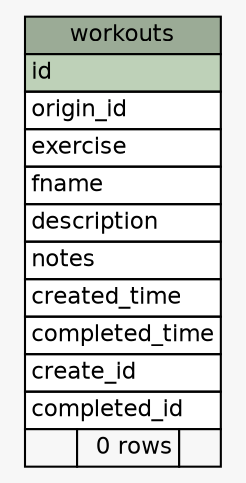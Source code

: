 // dot 2.42.3 on Mac OS X 10.15.4
// SchemaSpy rev 590
digraph "workouts" {
  graph [
    rankdir="RL"
    bgcolor="#f7f7f7"
    nodesep="0.18"
    ranksep="0.46"
    fontname="Helvetica"
    fontsize="11"
  ];
  node [
    fontname="Helvetica"
    fontsize="11"
    shape="plaintext"
  ];
  edge [
    arrowsize="0.8"
  ];
  "workouts" [
    label=<
    <TABLE BORDER="0" CELLBORDER="1" CELLSPACING="0" BGCOLOR="#ffffff">
      <TR><TD COLSPAN="3" BGCOLOR="#9bab96" ALIGN="CENTER">workouts</TD></TR>
      <TR><TD PORT="id" COLSPAN="3" BGCOLOR="#bed1b8" ALIGN="LEFT">id</TD></TR>
      <TR><TD PORT="origin_id" COLSPAN="3" ALIGN="LEFT">origin_id</TD></TR>
      <TR><TD PORT="exercise" COLSPAN="3" ALIGN="LEFT">exercise</TD></TR>
      <TR><TD PORT="fname" COLSPAN="3" ALIGN="LEFT">fname</TD></TR>
      <TR><TD PORT="description" COLSPAN="3" ALIGN="LEFT">description</TD></TR>
      <TR><TD PORT="notes" COLSPAN="3" ALIGN="LEFT">notes</TD></TR>
      <TR><TD PORT="created_time" COLSPAN="3" ALIGN="LEFT">created_time</TD></TR>
      <TR><TD PORT="completed_time" COLSPAN="3" ALIGN="LEFT">completed_time</TD></TR>
      <TR><TD PORT="create_id" COLSPAN="3" ALIGN="LEFT">create_id</TD></TR>
      <TR><TD PORT="completed_id" COLSPAN="3" ALIGN="LEFT">completed_id</TD></TR>
      <TR><TD ALIGN="LEFT" BGCOLOR="#f7f7f7">  </TD><TD ALIGN="RIGHT" BGCOLOR="#f7f7f7">0 rows</TD><TD ALIGN="RIGHT" BGCOLOR="#f7f7f7">  </TD></TR>
    </TABLE>>
    URL="tables/workouts.html"
    tooltip="workouts"
  ];
}
